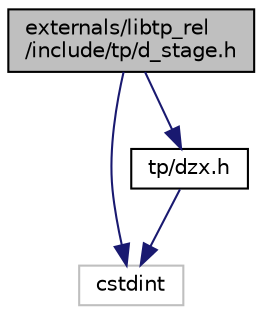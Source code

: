 digraph "externals/libtp_rel/include/tp/d_stage.h"
{
 // LATEX_PDF_SIZE
  edge [fontname="Helvetica",fontsize="10",labelfontname="Helvetica",labelfontsize="10"];
  node [fontname="Helvetica",fontsize="10",shape=record];
  Node1 [label="externals/libtp_rel\l/include/tp/d_stage.h",height=0.2,width=0.4,color="black", fillcolor="grey75", style="filled", fontcolor="black",tooltip="Stage related functions and fields."];
  Node1 -> Node2 [color="midnightblue",fontsize="10",style="solid",fontname="Helvetica"];
  Node2 [label="cstdint",height=0.2,width=0.4,color="grey75", fillcolor="white", style="filled",tooltip=" "];
  Node1 -> Node3 [color="midnightblue",fontsize="10",style="solid",fontname="Helvetica"];
  Node3 [label="tp/dzx.h",height=0.2,width=0.4,color="black", fillcolor="white", style="filled",URL="$da/d8c/dzx_8h.html",tooltip="dzr related definitions and structs, mainly used for working with actors"];
  Node3 -> Node2 [color="midnightblue",fontsize="10",style="solid",fontname="Helvetica"];
}
